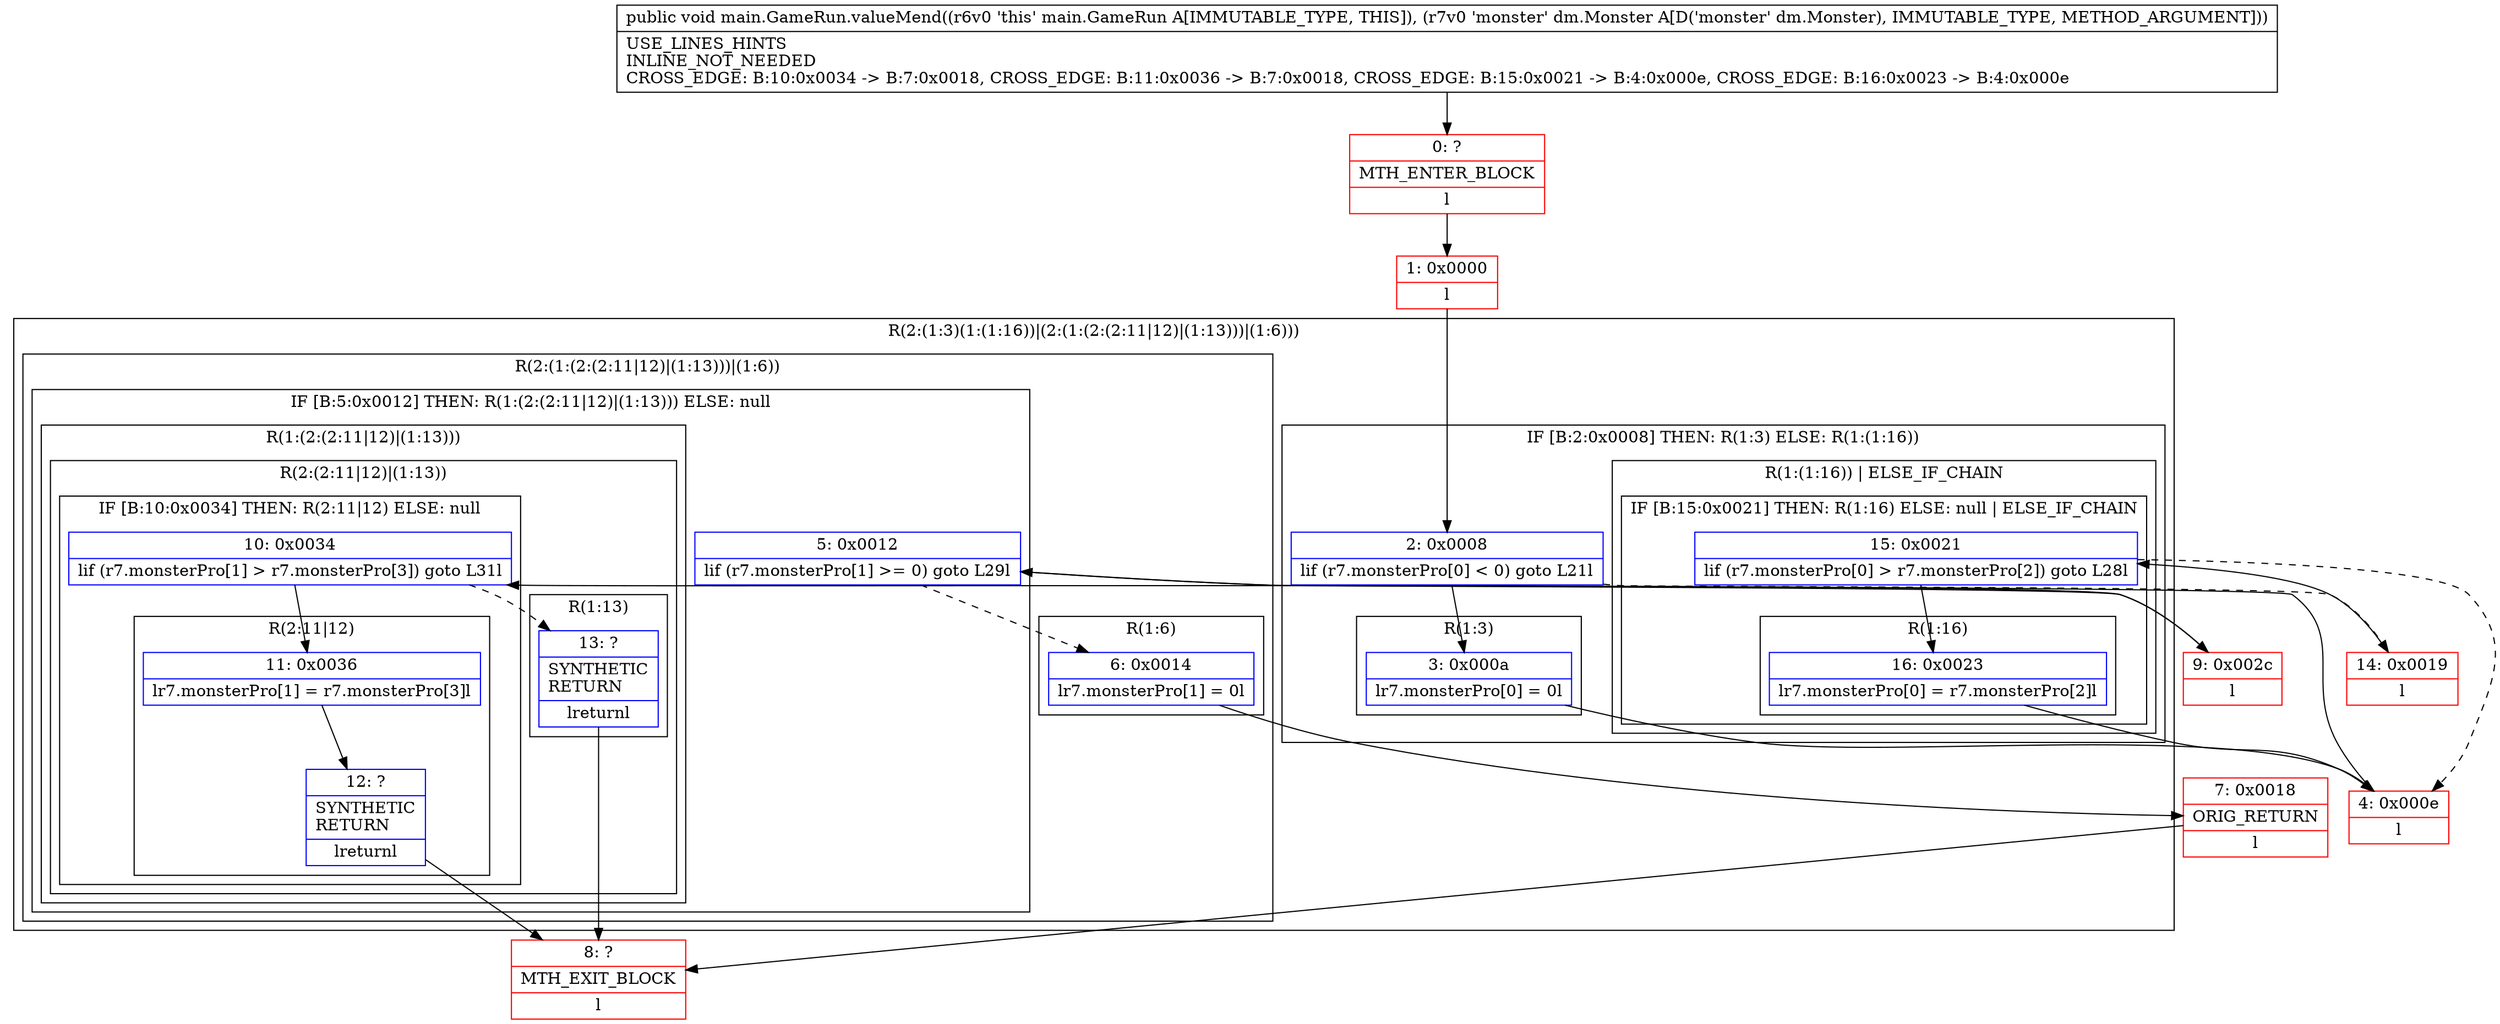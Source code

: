 digraph "CFG formain.GameRun.valueMend(Ldm\/Monster;)V" {
subgraph cluster_Region_1969779957 {
label = "R(2:(1:3)(1:(1:16))|(2:(1:(2:(2:11|12)|(1:13)))|(1:6)))";
node [shape=record,color=blue];
subgraph cluster_IfRegion_301099501 {
label = "IF [B:2:0x0008] THEN: R(1:3) ELSE: R(1:(1:16))";
node [shape=record,color=blue];
Node_2 [shape=record,label="{2\:\ 0x0008|lif (r7.monsterPro[0] \< 0) goto L21l}"];
subgraph cluster_Region_533392845 {
label = "R(1:3)";
node [shape=record,color=blue];
Node_3 [shape=record,label="{3\:\ 0x000a|lr7.monsterPro[0] = 0l}"];
}
subgraph cluster_Region_1241872996 {
label = "R(1:(1:16)) | ELSE_IF_CHAIN\l";
node [shape=record,color=blue];
subgraph cluster_IfRegion_2096914445 {
label = "IF [B:15:0x0021] THEN: R(1:16) ELSE: null | ELSE_IF_CHAIN\l";
node [shape=record,color=blue];
Node_15 [shape=record,label="{15\:\ 0x0021|lif (r7.monsterPro[0] \> r7.monsterPro[2]) goto L28l}"];
subgraph cluster_Region_2118374270 {
label = "R(1:16)";
node [shape=record,color=blue];
Node_16 [shape=record,label="{16\:\ 0x0023|lr7.monsterPro[0] = r7.monsterPro[2]l}"];
}
}
}
}
subgraph cluster_Region_917503486 {
label = "R(2:(1:(2:(2:11|12)|(1:13)))|(1:6))";
node [shape=record,color=blue];
subgraph cluster_IfRegion_1461221141 {
label = "IF [B:5:0x0012] THEN: R(1:(2:(2:11|12)|(1:13))) ELSE: null";
node [shape=record,color=blue];
Node_5 [shape=record,label="{5\:\ 0x0012|lif (r7.monsterPro[1] \>= 0) goto L29l}"];
subgraph cluster_Region_1216055795 {
label = "R(1:(2:(2:11|12)|(1:13)))";
node [shape=record,color=blue];
subgraph cluster_Region_683895713 {
label = "R(2:(2:11|12)|(1:13))";
node [shape=record,color=blue];
subgraph cluster_IfRegion_1640641354 {
label = "IF [B:10:0x0034] THEN: R(2:11|12) ELSE: null";
node [shape=record,color=blue];
Node_10 [shape=record,label="{10\:\ 0x0034|lif (r7.monsterPro[1] \> r7.monsterPro[3]) goto L31l}"];
subgraph cluster_Region_1979601081 {
label = "R(2:11|12)";
node [shape=record,color=blue];
Node_11 [shape=record,label="{11\:\ 0x0036|lr7.monsterPro[1] = r7.monsterPro[3]l}"];
Node_12 [shape=record,label="{12\:\ ?|SYNTHETIC\lRETURN\l|lreturnl}"];
}
}
subgraph cluster_Region_1641970660 {
label = "R(1:13)";
node [shape=record,color=blue];
Node_13 [shape=record,label="{13\:\ ?|SYNTHETIC\lRETURN\l|lreturnl}"];
}
}
}
}
subgraph cluster_Region_1391692317 {
label = "R(1:6)";
node [shape=record,color=blue];
Node_6 [shape=record,label="{6\:\ 0x0014|lr7.monsterPro[1] = 0l}"];
}
}
}
Node_0 [shape=record,color=red,label="{0\:\ ?|MTH_ENTER_BLOCK\l|l}"];
Node_1 [shape=record,color=red,label="{1\:\ 0x0000|l}"];
Node_4 [shape=record,color=red,label="{4\:\ 0x000e|l}"];
Node_7 [shape=record,color=red,label="{7\:\ 0x0018|ORIG_RETURN\l|l}"];
Node_8 [shape=record,color=red,label="{8\:\ ?|MTH_EXIT_BLOCK\l|l}"];
Node_9 [shape=record,color=red,label="{9\:\ 0x002c|l}"];
Node_14 [shape=record,color=red,label="{14\:\ 0x0019|l}"];
MethodNode[shape=record,label="{public void main.GameRun.valueMend((r6v0 'this' main.GameRun A[IMMUTABLE_TYPE, THIS]), (r7v0 'monster' dm.Monster A[D('monster' dm.Monster), IMMUTABLE_TYPE, METHOD_ARGUMENT]))  | USE_LINES_HINTS\lINLINE_NOT_NEEDED\lCROSS_EDGE: B:10:0x0034 \-\> B:7:0x0018, CROSS_EDGE: B:11:0x0036 \-\> B:7:0x0018, CROSS_EDGE: B:15:0x0021 \-\> B:4:0x000e, CROSS_EDGE: B:16:0x0023 \-\> B:4:0x000e\l}"];
MethodNode -> Node_0;
Node_2 -> Node_3;
Node_2 -> Node_14[style=dashed];
Node_3 -> Node_4;
Node_15 -> Node_4[style=dashed];
Node_15 -> Node_16;
Node_16 -> Node_4;
Node_5 -> Node_6[style=dashed];
Node_5 -> Node_9;
Node_10 -> Node_11;
Node_10 -> Node_13[style=dashed];
Node_11 -> Node_12;
Node_12 -> Node_8;
Node_13 -> Node_8;
Node_6 -> Node_7;
Node_0 -> Node_1;
Node_1 -> Node_2;
Node_4 -> Node_5;
Node_7 -> Node_8;
Node_9 -> Node_10;
Node_14 -> Node_15;
}

